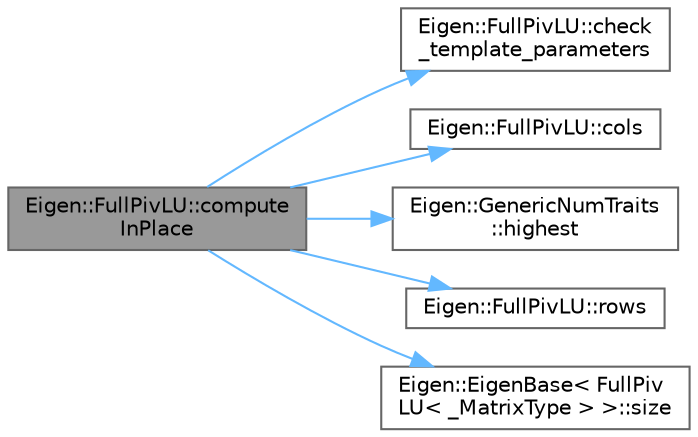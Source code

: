digraph "Eigen::FullPivLU::computeInPlace"
{
 // LATEX_PDF_SIZE
  bgcolor="transparent";
  edge [fontname=Helvetica,fontsize=10,labelfontname=Helvetica,labelfontsize=10];
  node [fontname=Helvetica,fontsize=10,shape=box,height=0.2,width=0.4];
  rankdir="LR";
  Node1 [id="Node000001",label="Eigen::FullPivLU::compute\lInPlace",height=0.2,width=0.4,color="gray40", fillcolor="grey60", style="filled", fontcolor="black",tooltip=" "];
  Node1 -> Node2 [id="edge6_Node000001_Node000002",color="steelblue1",style="solid",tooltip=" "];
  Node2 [id="Node000002",label="Eigen::FullPivLU::check\l_template_parameters",height=0.2,width=0.4,color="grey40", fillcolor="white", style="filled",URL="$class_eigen_1_1_full_piv_l_u.html#a6b17f29cc130870193a75f146bec0e33",tooltip=" "];
  Node1 -> Node3 [id="edge7_Node000001_Node000003",color="steelblue1",style="solid",tooltip=" "];
  Node3 [id="Node000003",label="Eigen::FullPivLU::cols",height=0.2,width=0.4,color="grey40", fillcolor="white", style="filled",URL="$class_eigen_1_1_full_piv_l_u.html#ab775ce41ec3e916ad86868f413c20e85",tooltip=" "];
  Node1 -> Node4 [id="edge8_Node000001_Node000004",color="steelblue1",style="solid",tooltip=" "];
  Node4 [id="Node000004",label="Eigen::GenericNumTraits\l::highest",height=0.2,width=0.4,color="grey40", fillcolor="white", style="filled",URL="$struct_eigen_1_1_generic_num_traits.html#a65bdb77320d731419c061b91b8c4c5be",tooltip=" "];
  Node1 -> Node5 [id="edge9_Node000001_Node000005",color="steelblue1",style="solid",tooltip=" "];
  Node5 [id="Node000005",label="Eigen::FullPivLU::rows",height=0.2,width=0.4,color="grey40", fillcolor="white", style="filled",URL="$class_eigen_1_1_full_piv_l_u.html#a3e6a55cd997c2a16fa6cd81be321c916",tooltip=" "];
  Node1 -> Node6 [id="edge10_Node000001_Node000006",color="steelblue1",style="solid",tooltip=" "];
  Node6 [id="Node000006",label="Eigen::EigenBase\< FullPiv\lLU\< _MatrixType \> \>::size",height=0.2,width=0.4,color="grey40", fillcolor="white", style="filled",URL="$struct_eigen_1_1_eigen_base.html#ac2c9348df3bb9c0044dbae6c278a8977",tooltip=" "];
}
